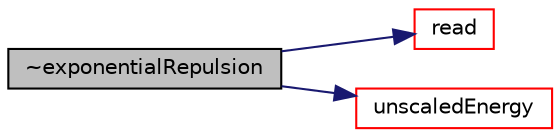 digraph "~exponentialRepulsion"
{
  bgcolor="transparent";
  edge [fontname="Helvetica",fontsize="10",labelfontname="Helvetica",labelfontsize="10"];
  node [fontname="Helvetica",fontsize="10",shape=record];
  rankdir="LR";
  Node1 [label="~exponentialRepulsion",height=0.2,width=0.4,color="black", fillcolor="grey75", style="filled", fontcolor="black"];
  Node1 -> Node2 [color="midnightblue",fontsize="10",style="solid",fontname="Helvetica"];
  Node2 [label="read",height=0.2,width=0.4,color="red",URL="$a00692.html#a646f6b9e314f4e96310c6291a2be3579",tooltip="Read dictionary. "];
  Node1 -> Node3 [color="midnightblue",fontsize="10",style="solid",fontname="Helvetica"];
  Node3 [label="unscaledEnergy",height=0.2,width=0.4,color="red",URL="$a00692.html#a73698c4cdd0bb3eaaf7a7aa4ba68f011"];
}

